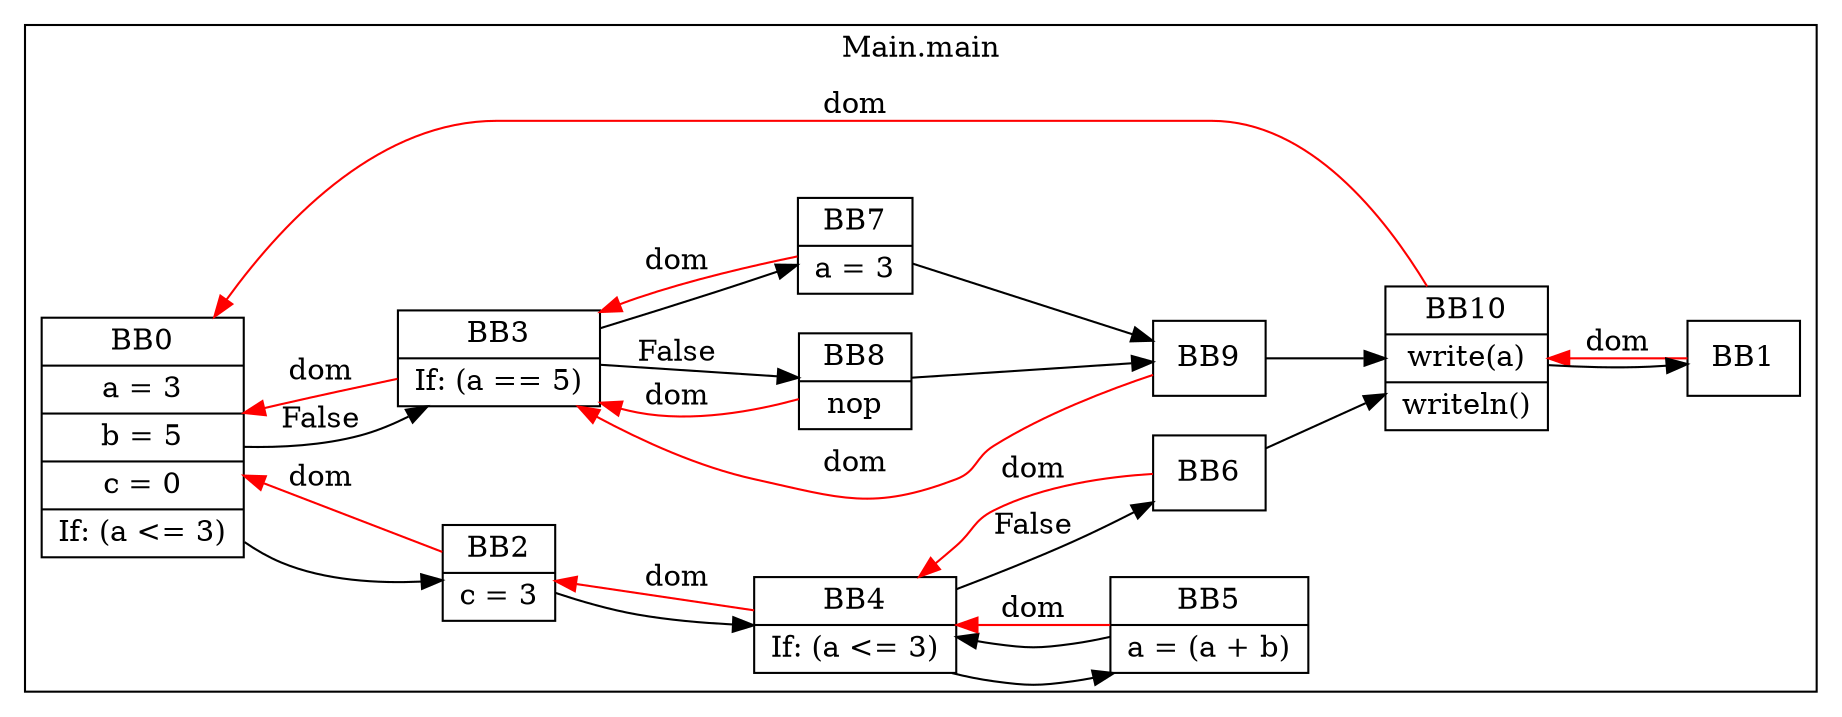digraph G {
  graph [ rankdir = "LR" ];
  subgraph cluster_0 {
    label = "Main.main"
    M0_BB0 [
      shape="record"
      label="BB0|a = 3|b = 5|c = 0|If: (a \<= 3)"
    ];
    M0_BB0 -> M0_BB2;
    M0_BB0 -> M0_BB3 [label="False"];
    M0_BB1 [
      shape="record"
      label="BB1"
    ];
    M0_BB1 -> M0_BB10 [color="red" label="dom"];
    M0_BB2 [
      shape="record"
      label="BB2|c = 3"
    ];
    M0_BB2 -> M0_BB4;
    M0_BB2 -> M0_BB0 [color="red" label="dom"];
    M0_BB3 [
      shape="record"
      label="BB3|If: (a == 5)"
    ];
    M0_BB3 -> M0_BB7;
    M0_BB3 -> M0_BB8 [label="False"];
    M0_BB3 -> M0_BB0 [color="red" label="dom"];
    M0_BB4 [
      shape="record"
      label="BB4|If: (a \<= 3)"
    ];
    M0_BB4 -> M0_BB5;
    M0_BB4 -> M0_BB6 [label="False"];
    M0_BB4 -> M0_BB2 [color="red" label="dom"];
    M0_BB5 [
      shape="record"
      label="BB5|a = (a + b)"
    ];
    M0_BB5 -> M0_BB4;
    M0_BB5 -> M0_BB4 [color="red" label="dom"];
    M0_BB6 [
      shape="record"
      label="BB6"
    ];
    M0_BB6 -> M0_BB10;
    M0_BB6 -> M0_BB4 [color="red" label="dom"];
    M0_BB7 [
      shape="record"
      label="BB7|a = 3"
    ];
    M0_BB7 -> M0_BB9;
    M0_BB7 -> M0_BB3 [color="red" label="dom"];
    M0_BB8 [
      shape="record"
      label="BB8|nop"
    ];
    M0_BB8 -> M0_BB9;
    M0_BB8 -> M0_BB3 [color="red" label="dom"];
    M0_BB9 [
      shape="record"
      label="BB9"
    ];
    M0_BB9 -> M0_BB10;
    M0_BB9 -> M0_BB3 [color="red" label="dom"];
    M0_BB10 [
      shape="record"
      label="BB10|write(a)|writeln()"
    ];
    M0_BB10 -> M0_BB1;
    M0_BB10 -> M0_BB0 [color="red" label="dom"];
  }
}
